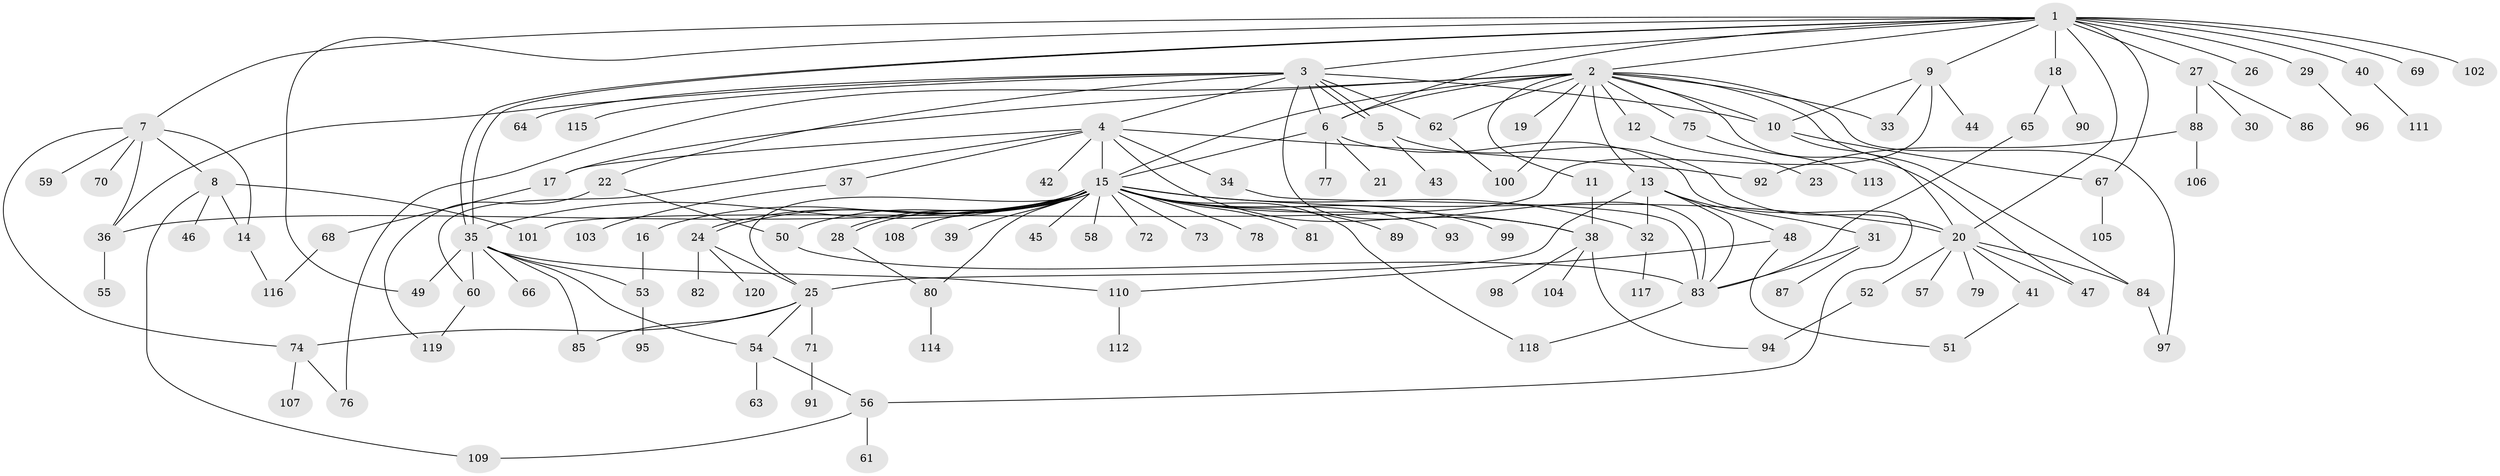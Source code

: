 // coarse degree distribution, {21: 0.01098901098901099, 16: 0.01098901098901099, 19: 0.01098901098901099, 4: 0.054945054945054944, 9: 0.02197802197802198, 6: 0.02197802197802198, 2: 0.23076923076923078, 7: 0.03296703296703297, 3: 0.07692307692307693, 26: 0.01098901098901099, 1: 0.4835164835164835, 10: 0.01098901098901099, 5: 0.02197802197802198}
// Generated by graph-tools (version 1.1) at 2025/23/03/03/25 07:23:49]
// undirected, 120 vertices, 173 edges
graph export_dot {
graph [start="1"]
  node [color=gray90,style=filled];
  1;
  2;
  3;
  4;
  5;
  6;
  7;
  8;
  9;
  10;
  11;
  12;
  13;
  14;
  15;
  16;
  17;
  18;
  19;
  20;
  21;
  22;
  23;
  24;
  25;
  26;
  27;
  28;
  29;
  30;
  31;
  32;
  33;
  34;
  35;
  36;
  37;
  38;
  39;
  40;
  41;
  42;
  43;
  44;
  45;
  46;
  47;
  48;
  49;
  50;
  51;
  52;
  53;
  54;
  55;
  56;
  57;
  58;
  59;
  60;
  61;
  62;
  63;
  64;
  65;
  66;
  67;
  68;
  69;
  70;
  71;
  72;
  73;
  74;
  75;
  76;
  77;
  78;
  79;
  80;
  81;
  82;
  83;
  84;
  85;
  86;
  87;
  88;
  89;
  90;
  91;
  92;
  93;
  94;
  95;
  96;
  97;
  98;
  99;
  100;
  101;
  102;
  103;
  104;
  105;
  106;
  107;
  108;
  109;
  110;
  111;
  112;
  113;
  114;
  115;
  116;
  117;
  118;
  119;
  120;
  1 -- 2;
  1 -- 3;
  1 -- 6;
  1 -- 7;
  1 -- 9;
  1 -- 18;
  1 -- 20;
  1 -- 26;
  1 -- 27;
  1 -- 29;
  1 -- 35;
  1 -- 35;
  1 -- 40;
  1 -- 49;
  1 -- 67;
  1 -- 69;
  1 -- 102;
  2 -- 6;
  2 -- 10;
  2 -- 11;
  2 -- 12;
  2 -- 13;
  2 -- 15;
  2 -- 17;
  2 -- 19;
  2 -- 33;
  2 -- 47;
  2 -- 62;
  2 -- 75;
  2 -- 76;
  2 -- 84;
  2 -- 97;
  2 -- 100;
  3 -- 4;
  3 -- 5;
  3 -- 5;
  3 -- 6;
  3 -- 10;
  3 -- 22;
  3 -- 36;
  3 -- 62;
  3 -- 64;
  3 -- 83;
  3 -- 115;
  4 -- 15;
  4 -- 17;
  4 -- 34;
  4 -- 37;
  4 -- 38;
  4 -- 42;
  4 -- 60;
  4 -- 92;
  5 -- 20;
  5 -- 43;
  6 -- 15;
  6 -- 21;
  6 -- 56;
  6 -- 77;
  7 -- 8;
  7 -- 14;
  7 -- 36;
  7 -- 59;
  7 -- 70;
  7 -- 74;
  8 -- 14;
  8 -- 46;
  8 -- 101;
  8 -- 109;
  9 -- 10;
  9 -- 33;
  9 -- 44;
  9 -- 101;
  10 -- 20;
  10 -- 67;
  11 -- 38;
  12 -- 23;
  13 -- 25;
  13 -- 31;
  13 -- 32;
  13 -- 48;
  13 -- 83;
  14 -- 116;
  15 -- 16;
  15 -- 20;
  15 -- 24;
  15 -- 24;
  15 -- 25;
  15 -- 28;
  15 -- 28;
  15 -- 32;
  15 -- 35;
  15 -- 36;
  15 -- 38;
  15 -- 39;
  15 -- 45;
  15 -- 50;
  15 -- 58;
  15 -- 72;
  15 -- 73;
  15 -- 78;
  15 -- 80;
  15 -- 81;
  15 -- 89;
  15 -- 93;
  15 -- 99;
  15 -- 108;
  15 -- 118;
  16 -- 53;
  17 -- 68;
  18 -- 65;
  18 -- 90;
  20 -- 41;
  20 -- 47;
  20 -- 52;
  20 -- 57;
  20 -- 79;
  20 -- 84;
  22 -- 50;
  22 -- 119;
  24 -- 25;
  24 -- 82;
  24 -- 120;
  25 -- 54;
  25 -- 71;
  25 -- 74;
  25 -- 85;
  27 -- 30;
  27 -- 86;
  27 -- 88;
  28 -- 80;
  29 -- 96;
  31 -- 83;
  31 -- 87;
  32 -- 117;
  34 -- 83;
  35 -- 49;
  35 -- 53;
  35 -- 54;
  35 -- 60;
  35 -- 66;
  35 -- 85;
  35 -- 110;
  36 -- 55;
  37 -- 103;
  38 -- 94;
  38 -- 98;
  38 -- 104;
  40 -- 111;
  41 -- 51;
  48 -- 51;
  48 -- 110;
  50 -- 83;
  52 -- 94;
  53 -- 95;
  54 -- 56;
  54 -- 63;
  56 -- 61;
  56 -- 109;
  60 -- 119;
  62 -- 100;
  65 -- 83;
  67 -- 105;
  68 -- 116;
  71 -- 91;
  74 -- 76;
  74 -- 107;
  75 -- 113;
  80 -- 114;
  83 -- 118;
  84 -- 97;
  88 -- 92;
  88 -- 106;
  110 -- 112;
}
